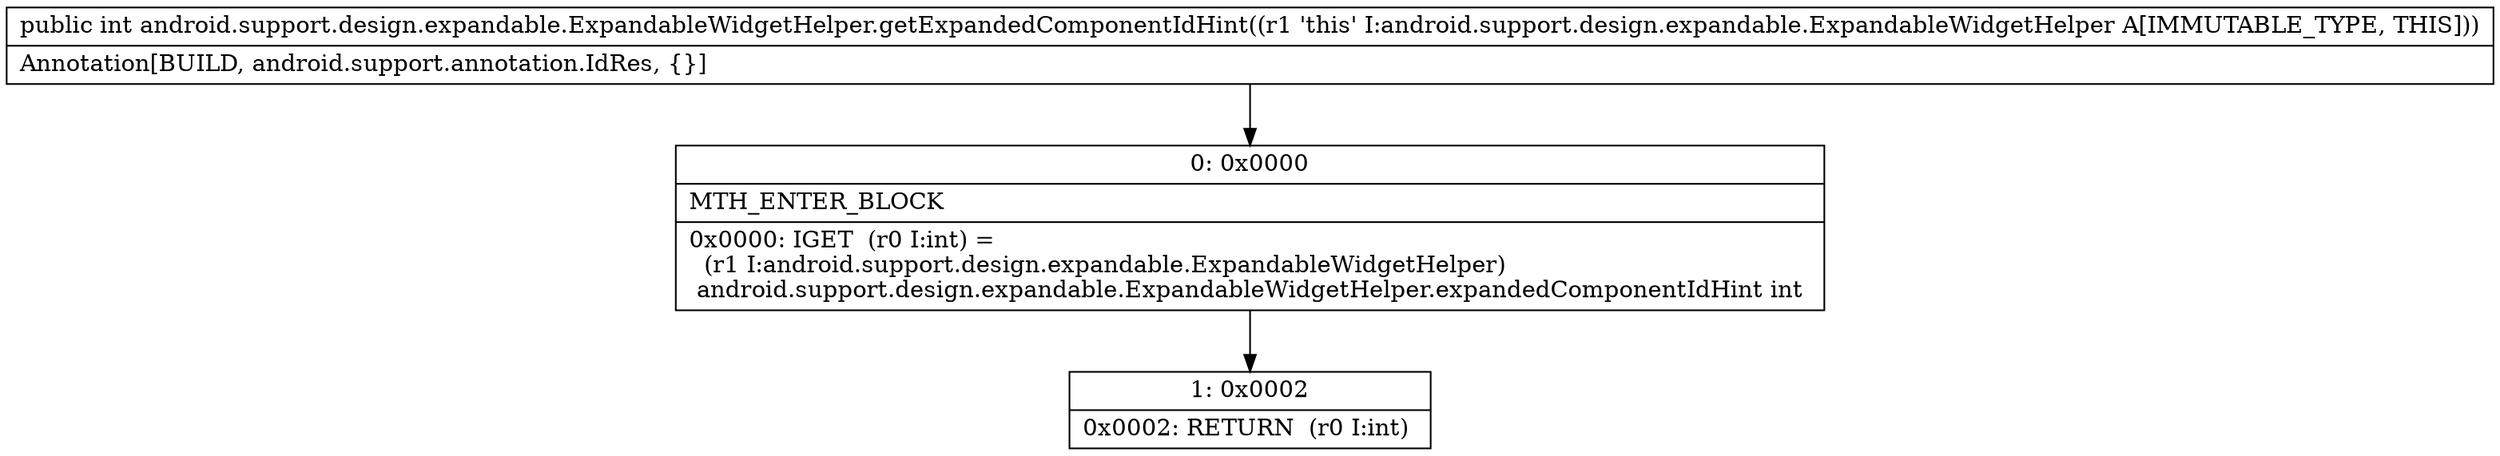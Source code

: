 digraph "CFG forandroid.support.design.expandable.ExpandableWidgetHelper.getExpandedComponentIdHint()I" {
Node_0 [shape=record,label="{0\:\ 0x0000|MTH_ENTER_BLOCK\l|0x0000: IGET  (r0 I:int) = \l  (r1 I:android.support.design.expandable.ExpandableWidgetHelper)\l android.support.design.expandable.ExpandableWidgetHelper.expandedComponentIdHint int \l}"];
Node_1 [shape=record,label="{1\:\ 0x0002|0x0002: RETURN  (r0 I:int) \l}"];
MethodNode[shape=record,label="{public int android.support.design.expandable.ExpandableWidgetHelper.getExpandedComponentIdHint((r1 'this' I:android.support.design.expandable.ExpandableWidgetHelper A[IMMUTABLE_TYPE, THIS]))  | Annotation[BUILD, android.support.annotation.IdRes, \{\}]\l}"];
MethodNode -> Node_0;
Node_0 -> Node_1;
}


